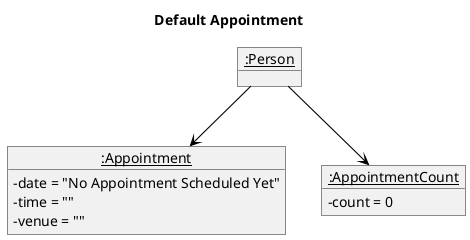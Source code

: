 @startuml
skinparam arrowThickness 1.1
skinparam arrowColor #000000
skinparam classBackgroundColor MODEL_COLOR
skinparam classAttributeIconSize 0
show fields

title Default Appointment

object "__:Person__" as normalHuman {
}

object "__:Appointment__" as emptyAppointment {
    - date = "No Appointment Scheduled Yet"
    - time = ""
    - venue = ""
}



object "__:AppointmentCount__" as emptyAppointmentCount {
    - count = 0
}

normalHuman --> emptyAppointment
normalHuman --> emptyAppointmentCount


@enduml
